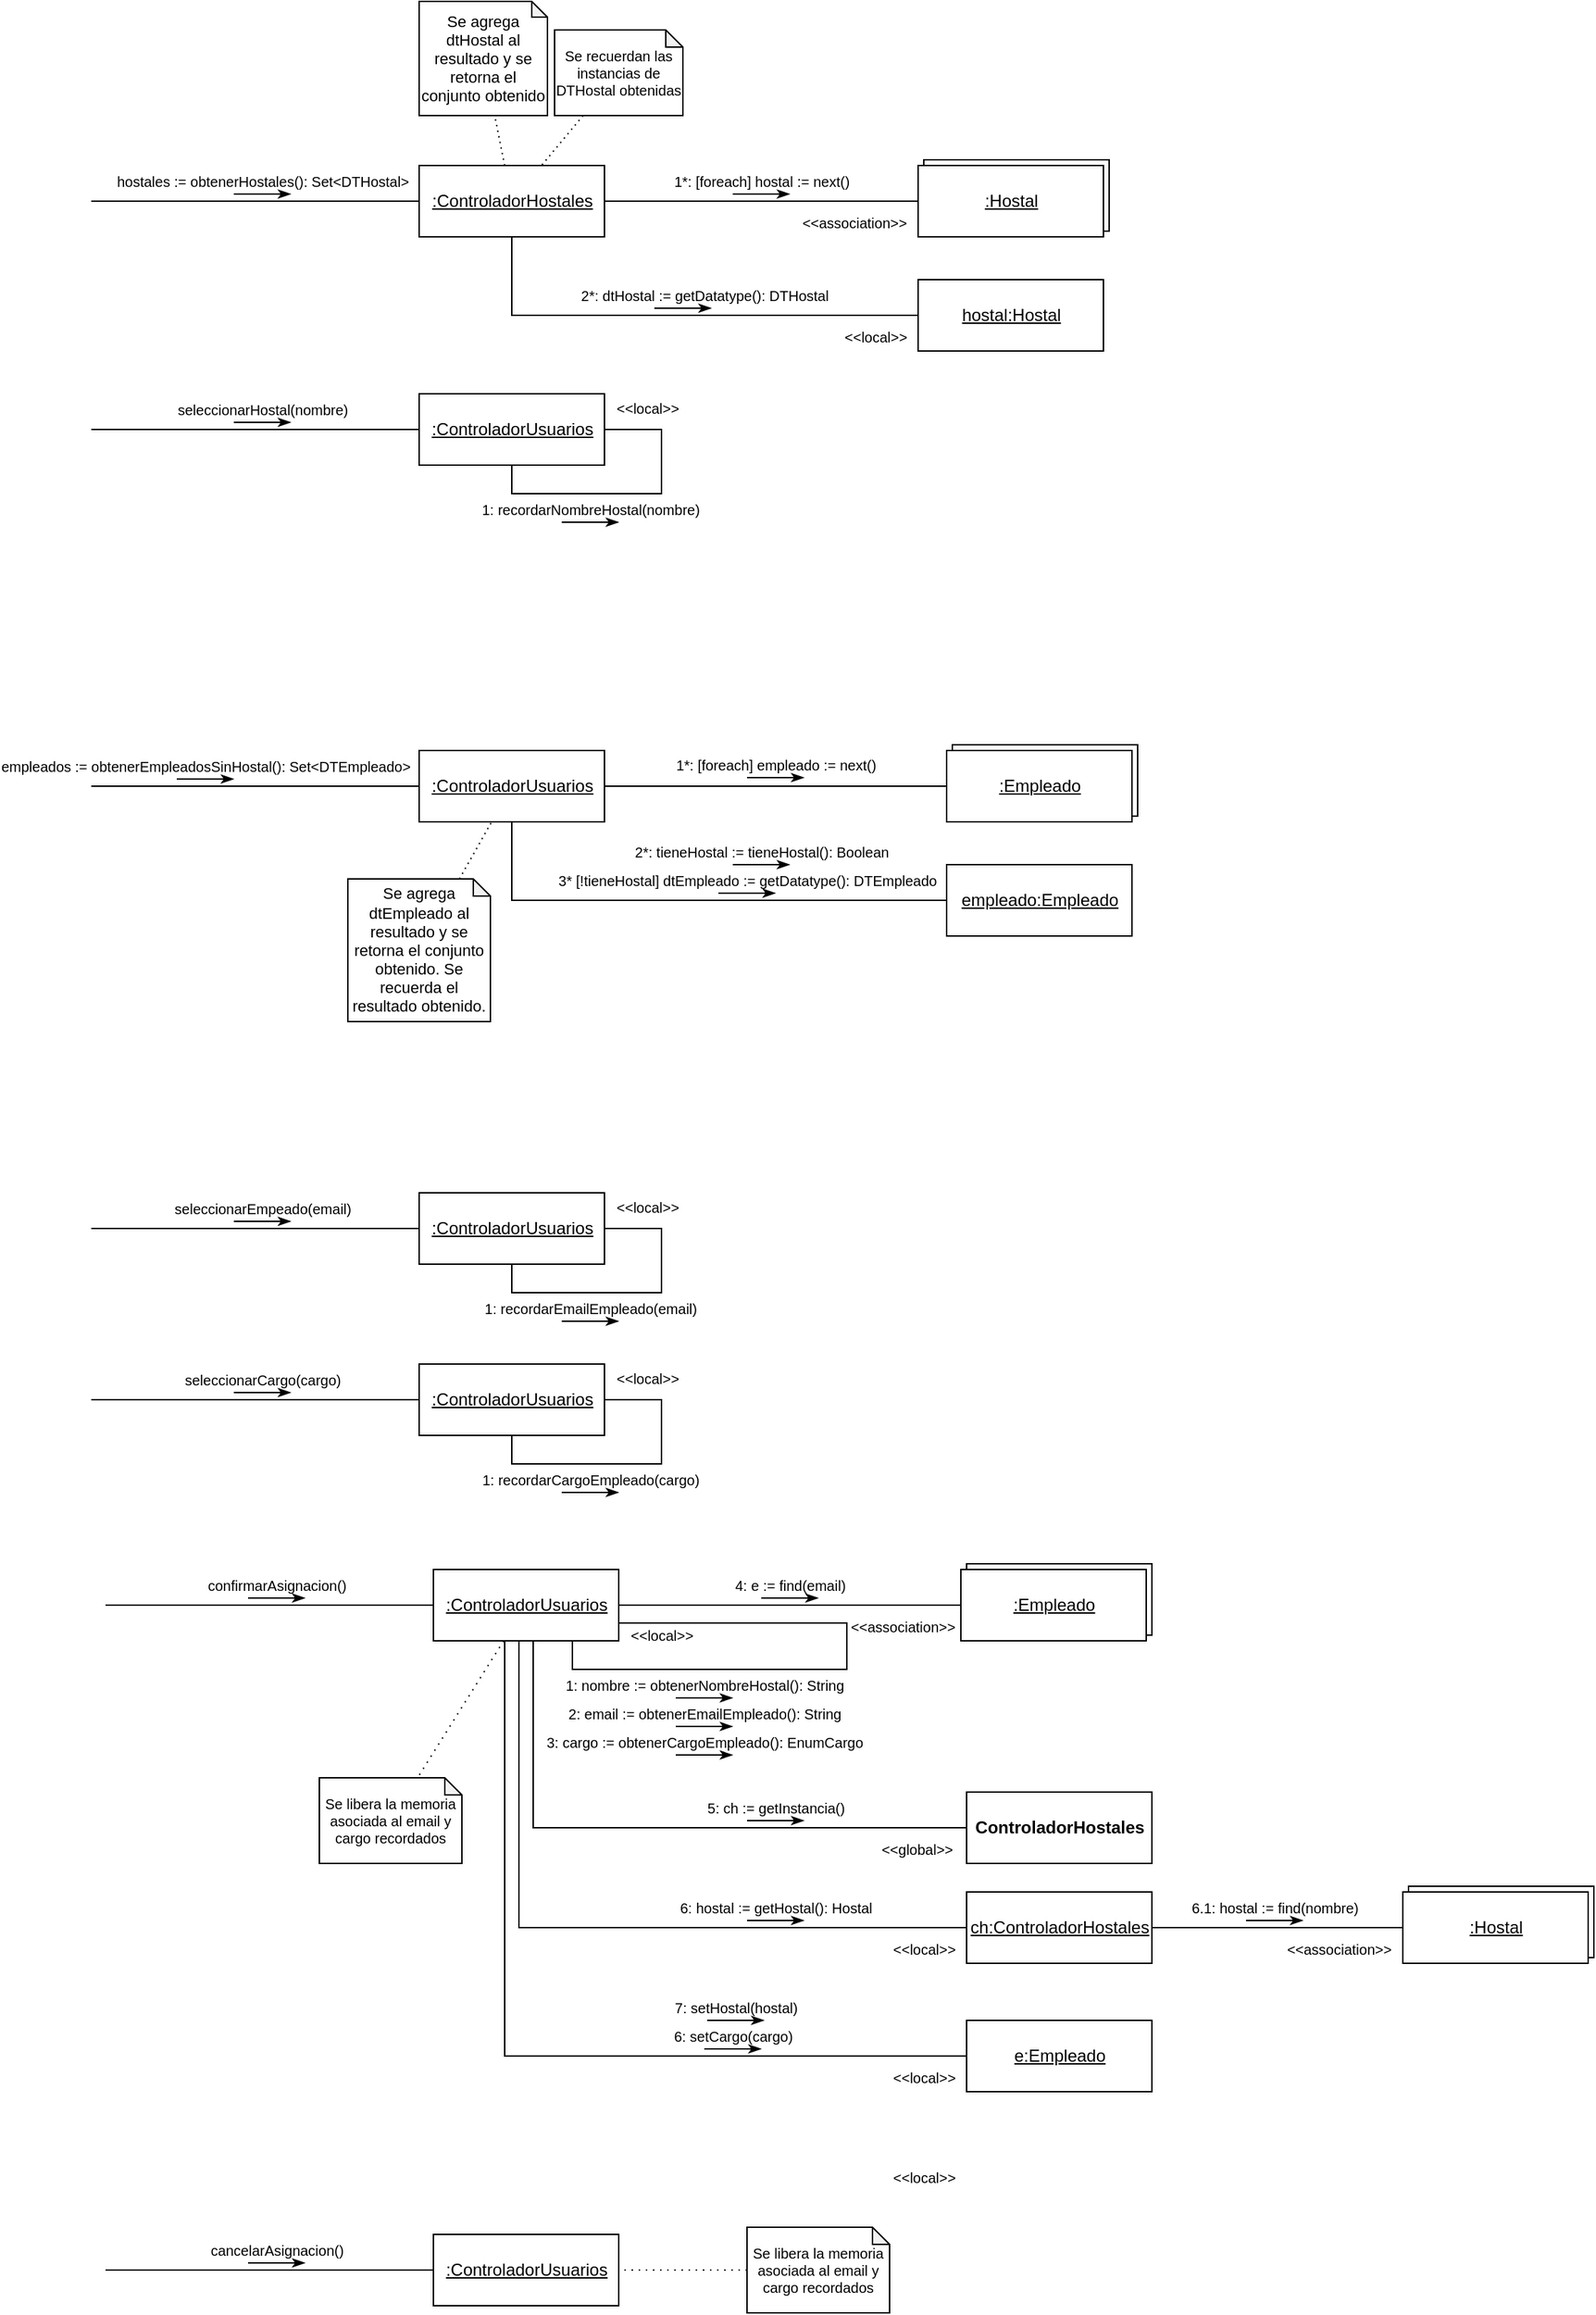<mxfile version="18.1.3" type="device"><diagram id="oQsf8wwivQF9UadMSjpL" name="Page-1"><mxGraphModel dx="1578" dy="517" grid="1" gridSize="10" guides="1" tooltips="1" connect="1" arrows="1" fold="1" page="1" pageScale="1" pageWidth="850" pageHeight="1100" math="0" shadow="0"><root><mxCell id="0"/><mxCell id="1" parent="0"/><mxCell id="ekTM3oNk_eyjhgRvfAN_-8" style="edgeStyle=orthogonalEdgeStyle;rounded=0;orthogonalLoop=1;jettySize=auto;html=1;endArrow=none;endFill=0;" edge="1" parent="1" source="-eOO-M-qJf6BYImXhRCl-1" target="ekTM3oNk_eyjhgRvfAN_-7"><mxGeometry relative="1" as="geometry"/></mxCell><mxCell id="ekTM3oNk_eyjhgRvfAN_-9" style="edgeStyle=orthogonalEdgeStyle;rounded=0;orthogonalLoop=1;jettySize=auto;html=1;endArrow=none;endFill=0;" edge="1" parent="1" source="-eOO-M-qJf6BYImXhRCl-1" target="ekTM3oNk_eyjhgRvfAN_-4"><mxGeometry relative="1" as="geometry"><Array as="points"><mxPoint x="305" y="225"/></Array></mxGeometry></mxCell><mxCell id="-eOO-M-qJf6BYImXhRCl-1" value=":ControladorHostales" style="html=1;fontStyle=4" parent="1" vertex="1"><mxGeometry x="240" y="120" width="130" height="50" as="geometry"/></mxCell><mxCell id="-eOO-M-qJf6BYImXhRCl-6" value="" style="endArrow=none;html=1;rounded=0;entryX=0;entryY=0.5;entryDx=0;entryDy=0;" parent="1" target="-eOO-M-qJf6BYImXhRCl-1" edge="1"><mxGeometry width="50" height="50" relative="1" as="geometry"><mxPoint x="10" y="145" as="sourcePoint"/><mxPoint x="220" y="150" as="targetPoint"/></mxGeometry></mxCell><mxCell id="-eOO-M-qJf6BYImXhRCl-7" value="hostales := obtenerHostales(): Set&amp;lt;DTHostal&amp;gt;" style="html=1;verticalAlign=bottom;endArrow=classicThin;rounded=0;fontSize=10;labelBackgroundColor=none;endFill=1;" parent="1" edge="1"><mxGeometry width="80" relative="1" as="geometry"><mxPoint x="110" y="140" as="sourcePoint"/><mxPoint x="150" y="140" as="targetPoint"/><mxPoint as="offset"/></mxGeometry></mxCell><mxCell id="-eOO-M-qJf6BYImXhRCl-20" value=":ControladorUsuarios" style="html=1;fontStyle=4" parent="1" vertex="1"><mxGeometry x="240" y="280" width="130" height="50" as="geometry"/></mxCell><mxCell id="-eOO-M-qJf6BYImXhRCl-21" value="" style="endArrow=none;html=1;rounded=0;entryX=0;entryY=0.5;entryDx=0;entryDy=0;" parent="1" target="-eOO-M-qJf6BYImXhRCl-20" edge="1"><mxGeometry width="50" height="50" relative="1" as="geometry"><mxPoint x="10" y="305" as="sourcePoint"/><mxPoint x="240" y="320" as="targetPoint"/></mxGeometry></mxCell><mxCell id="-eOO-M-qJf6BYImXhRCl-22" value="seleccionarHostal(nombre)" style="html=1;verticalAlign=bottom;endArrow=classicThin;rounded=0;fontSize=10;labelBackgroundColor=none;endFill=1;" parent="1" edge="1"><mxGeometry width="80" relative="1" as="geometry"><mxPoint x="110" y="300" as="sourcePoint"/><mxPoint x="150" y="300" as="targetPoint"/><mxPoint as="offset"/></mxGeometry></mxCell><mxCell id="-eOO-M-qJf6BYImXhRCl-28" style="edgeStyle=orthogonalEdgeStyle;rounded=0;orthogonalLoop=1;jettySize=auto;html=1;exitX=1;exitY=0.5;exitDx=0;exitDy=0;entryX=0.5;entryY=1;entryDx=0;entryDy=0;endArrow=none;endFill=0;" parent="1" source="-eOO-M-qJf6BYImXhRCl-20" target="-eOO-M-qJf6BYImXhRCl-20" edge="1"><mxGeometry relative="1" as="geometry"><Array as="points"><mxPoint x="410" y="305"/><mxPoint x="410" y="350"/><mxPoint x="305" y="350"/></Array></mxGeometry></mxCell><mxCell id="-eOO-M-qJf6BYImXhRCl-30" value="1: recordarNombreHostal(nombre)" style="html=1;verticalAlign=bottom;endArrow=classicThin;rounded=0;fontSize=10;labelBackgroundColor=none;endFill=1;" parent="1" edge="1"><mxGeometry width="80" relative="1" as="geometry"><mxPoint x="340" y="370" as="sourcePoint"/><mxPoint x="380" y="370" as="targetPoint"/><mxPoint as="offset"/></mxGeometry></mxCell><mxCell id="-eOO-M-qJf6BYImXhRCl-31" value="" style="endArrow=none;dashed=1;html=1;dashPattern=1 3;strokeWidth=1;rounded=0;" parent="1" source="-eOO-M-qJf6BYImXhRCl-32" target="-eOO-M-qJf6BYImXhRCl-1" edge="1"><mxGeometry width="50" height="50" relative="1" as="geometry"><mxPoint x="430" y="230" as="sourcePoint"/><mxPoint x="450" y="180" as="targetPoint"/></mxGeometry></mxCell><mxCell id="-eOO-M-qJf6BYImXhRCl-32" value="Se recuerdan las instancias de DTHostal obtenidas" style="shape=note;whiteSpace=wrap;html=1;backgroundOutline=1;darkOpacity=0.05;size=12;fontSize=10;" parent="1" vertex="1"><mxGeometry x="335" y="25" width="90" height="60" as="geometry"/></mxCell><mxCell id="ekTM3oNk_eyjhgRvfAN_-18" style="edgeStyle=orthogonalEdgeStyle;rounded=0;orthogonalLoop=1;jettySize=auto;html=1;endArrow=none;endFill=0;" edge="1" parent="1" source="-eOO-M-qJf6BYImXhRCl-33" target="ekTM3oNk_eyjhgRvfAN_-17"><mxGeometry relative="1" as="geometry"/></mxCell><mxCell id="ekTM3oNk_eyjhgRvfAN_-22" style="edgeStyle=orthogonalEdgeStyle;rounded=0;orthogonalLoop=1;jettySize=auto;html=1;endArrow=none;endFill=0;" edge="1" parent="1" source="-eOO-M-qJf6BYImXhRCl-33" target="ekTM3oNk_eyjhgRvfAN_-21"><mxGeometry relative="1" as="geometry"><Array as="points"><mxPoint x="305" y="635"/></Array></mxGeometry></mxCell><mxCell id="-eOO-M-qJf6BYImXhRCl-33" value=":ControladorUsuarios" style="html=1;fontStyle=4" parent="1" vertex="1"><mxGeometry x="240" y="530" width="130" height="50" as="geometry"/></mxCell><mxCell id="-eOO-M-qJf6BYImXhRCl-34" value="" style="endArrow=none;html=1;rounded=0;entryX=0;entryY=0.5;entryDx=0;entryDy=0;" parent="1" target="-eOO-M-qJf6BYImXhRCl-33" edge="1"><mxGeometry width="50" height="50" relative="1" as="geometry"><mxPoint x="10" y="555" as="sourcePoint"/><mxPoint x="230.0" y="554.58" as="targetPoint"/></mxGeometry></mxCell><mxCell id="-eOO-M-qJf6BYImXhRCl-35" value="empleados := obtenerEmpleadosSinHostal(): Set&amp;lt;DTEmpleado&amp;gt;" style="html=1;verticalAlign=bottom;endArrow=classicThin;rounded=0;fontSize=10;labelBackgroundColor=none;endFill=1;" parent="1" edge="1"><mxGeometry width="80" relative="1" as="geometry"><mxPoint x="70" y="550" as="sourcePoint"/><mxPoint x="110" y="550" as="targetPoint"/><mxPoint as="offset"/></mxGeometry></mxCell><mxCell id="-eOO-M-qJf6BYImXhRCl-53" value="&lt;span style=&quot;font-size: 11px;&quot;&gt;Se agrega dtEmpleado al resultado y se retorna el conjunto obtenido. Se recuerda el resultado obtenido.&lt;/span&gt;" style="shape=note;whiteSpace=wrap;html=1;backgroundOutline=1;darkOpacity=0.05;size=12;fontSize=10;" parent="1" vertex="1"><mxGeometry x="190" y="620" width="100" height="100" as="geometry"/></mxCell><mxCell id="-eOO-M-qJf6BYImXhRCl-54" value="" style="endArrow=none;dashed=1;html=1;dashPattern=1 3;strokeWidth=1;rounded=0;" parent="1" source="-eOO-M-qJf6BYImXhRCl-53" target="-eOO-M-qJf6BYImXhRCl-33" edge="1"><mxGeometry width="50" height="50" relative="1" as="geometry"><mxPoint x="165" y="370" as="sourcePoint"/><mxPoint x="280" y="430" as="targetPoint"/></mxGeometry></mxCell><mxCell id="-eOO-M-qJf6BYImXhRCl-58" value=":ControladorUsuarios" style="html=1;fontStyle=4" parent="1" vertex="1"><mxGeometry x="240" y="840" width="130" height="50" as="geometry"/></mxCell><mxCell id="-eOO-M-qJf6BYImXhRCl-59" value="" style="endArrow=none;html=1;rounded=0;entryX=0;entryY=0.5;entryDx=0;entryDy=0;" parent="1" target="-eOO-M-qJf6BYImXhRCl-58" edge="1"><mxGeometry width="50" height="50" relative="1" as="geometry"><mxPoint x="10" y="865" as="sourcePoint"/><mxPoint x="240" y="880" as="targetPoint"/></mxGeometry></mxCell><mxCell id="-eOO-M-qJf6BYImXhRCl-60" value="seleccionarEmpeado(email)" style="html=1;verticalAlign=bottom;endArrow=classicThin;rounded=0;fontSize=10;labelBackgroundColor=none;endFill=1;" parent="1" edge="1"><mxGeometry width="80" relative="1" as="geometry"><mxPoint x="110" y="860" as="sourcePoint"/><mxPoint x="150" y="860" as="targetPoint"/><mxPoint as="offset"/></mxGeometry></mxCell><mxCell id="-eOO-M-qJf6BYImXhRCl-61" style="edgeStyle=orthogonalEdgeStyle;rounded=0;orthogonalLoop=1;jettySize=auto;html=1;exitX=1;exitY=0.5;exitDx=0;exitDy=0;entryX=0.5;entryY=1;entryDx=0;entryDy=0;endArrow=none;endFill=0;" parent="1" source="-eOO-M-qJf6BYImXhRCl-58" target="-eOO-M-qJf6BYImXhRCl-58" edge="1"><mxGeometry relative="1" as="geometry"><Array as="points"><mxPoint x="410" y="865"/><mxPoint x="410" y="910"/><mxPoint x="305" y="910"/></Array></mxGeometry></mxCell><mxCell id="-eOO-M-qJf6BYImXhRCl-62" value="1: recordarEmailEmpleado(email)" style="html=1;verticalAlign=bottom;endArrow=classicThin;rounded=0;fontSize=10;labelBackgroundColor=none;endFill=1;" parent="1" edge="1"><mxGeometry width="80" relative="1" as="geometry"><mxPoint x="340" y="930" as="sourcePoint"/><mxPoint x="380" y="930" as="targetPoint"/><mxPoint as="offset"/></mxGeometry></mxCell><mxCell id="-eOO-M-qJf6BYImXhRCl-64" value=":ControladorUsuarios" style="html=1;fontStyle=4" parent="1" vertex="1"><mxGeometry x="240" y="960" width="130" height="50" as="geometry"/></mxCell><mxCell id="-eOO-M-qJf6BYImXhRCl-65" value="" style="endArrow=none;html=1;rounded=0;entryX=0;entryY=0.5;entryDx=0;entryDy=0;" parent="1" target="-eOO-M-qJf6BYImXhRCl-64" edge="1"><mxGeometry width="50" height="50" relative="1" as="geometry"><mxPoint x="10" y="985" as="sourcePoint"/><mxPoint x="240" y="1000" as="targetPoint"/></mxGeometry></mxCell><mxCell id="-eOO-M-qJf6BYImXhRCl-66" value="seleccionarCargo(cargo)" style="html=1;verticalAlign=bottom;endArrow=classicThin;rounded=0;fontSize=10;labelBackgroundColor=none;endFill=1;" parent="1" edge="1"><mxGeometry width="80" relative="1" as="geometry"><mxPoint x="110" y="980" as="sourcePoint"/><mxPoint x="150" y="980" as="targetPoint"/><mxPoint as="offset"/></mxGeometry></mxCell><mxCell id="-eOO-M-qJf6BYImXhRCl-67" style="edgeStyle=orthogonalEdgeStyle;rounded=0;orthogonalLoop=1;jettySize=auto;html=1;exitX=1;exitY=0.5;exitDx=0;exitDy=0;entryX=0.5;entryY=1;entryDx=0;entryDy=0;endArrow=none;endFill=0;" parent="1" source="-eOO-M-qJf6BYImXhRCl-64" target="-eOO-M-qJf6BYImXhRCl-64" edge="1"><mxGeometry relative="1" as="geometry"><Array as="points"><mxPoint x="410" y="985"/><mxPoint x="410" y="1030"/><mxPoint x="305" y="1030"/></Array></mxGeometry></mxCell><mxCell id="-eOO-M-qJf6BYImXhRCl-68" value="1: recordarCargoEmpleado(cargo)" style="html=1;verticalAlign=bottom;endArrow=classicThin;rounded=0;fontSize=10;labelBackgroundColor=none;endFill=1;" parent="1" edge="1"><mxGeometry width="80" relative="1" as="geometry"><mxPoint x="340" y="1050" as="sourcePoint"/><mxPoint x="380" y="1050" as="targetPoint"/><mxPoint as="offset"/></mxGeometry></mxCell><mxCell id="-eOO-M-qJf6BYImXhRCl-82" style="edgeStyle=orthogonalEdgeStyle;rounded=0;orthogonalLoop=1;jettySize=auto;html=1;exitX=1;exitY=0.5;exitDx=0;exitDy=0;fontSize=10;endArrow=none;endFill=0;strokeWidth=1;entryX=0;entryY=0.5;entryDx=0;entryDy=0;" parent="1" source="-eOO-M-qJf6BYImXhRCl-71" target="-eOO-M-qJf6BYImXhRCl-80" edge="1"><mxGeometry relative="1" as="geometry"><mxPoint x="560" y="1104" as="targetPoint"/></mxGeometry></mxCell><mxCell id="-eOO-M-qJf6BYImXhRCl-85" style="edgeStyle=orthogonalEdgeStyle;rounded=0;orthogonalLoop=1;jettySize=auto;html=1;exitX=0.5;exitY=1;exitDx=0;exitDy=0;entryX=0;entryY=0.5;entryDx=0;entryDy=0;fontSize=10;endArrow=none;endFill=0;strokeWidth=1;" parent="1" source="-eOO-M-qJf6BYImXhRCl-71" target="-eOO-M-qJf6BYImXhRCl-83" edge="1"><mxGeometry relative="1" as="geometry"><Array as="points"><mxPoint x="300" y="1154"/><mxPoint x="300" y="1445"/></Array></mxGeometry></mxCell><mxCell id="ekTM3oNk_eyjhgRvfAN_-27" style="edgeStyle=orthogonalEdgeStyle;rounded=0;orthogonalLoop=1;jettySize=auto;html=1;endArrow=none;endFill=0;" edge="1" parent="1" source="-eOO-M-qJf6BYImXhRCl-71" target="ekTM3oNk_eyjhgRvfAN_-26"><mxGeometry relative="1" as="geometry"><Array as="points"><mxPoint x="320" y="1285"/></Array></mxGeometry></mxCell><mxCell id="ekTM3oNk_eyjhgRvfAN_-32" style="edgeStyle=orthogonalEdgeStyle;rounded=0;orthogonalLoop=1;jettySize=auto;html=1;endArrow=none;endFill=0;" edge="1" parent="1" source="-eOO-M-qJf6BYImXhRCl-71" target="ekTM3oNk_eyjhgRvfAN_-31"><mxGeometry relative="1" as="geometry"><Array as="points"><mxPoint x="310" y="1355"/></Array></mxGeometry></mxCell><mxCell id="-eOO-M-qJf6BYImXhRCl-71" value=":ControladorUsuarios" style="html=1;fontStyle=4" parent="1" vertex="1"><mxGeometry x="250" y="1104" width="130" height="50" as="geometry"/></mxCell><mxCell id="-eOO-M-qJf6BYImXhRCl-72" value="" style="endArrow=none;html=1;rounded=0;entryX=0;entryY=0.5;entryDx=0;entryDy=0;" parent="1" target="-eOO-M-qJf6BYImXhRCl-71" edge="1"><mxGeometry width="50" height="50" relative="1" as="geometry"><mxPoint x="20" y="1129" as="sourcePoint"/><mxPoint x="250" y="1144" as="targetPoint"/></mxGeometry></mxCell><mxCell id="-eOO-M-qJf6BYImXhRCl-73" value="confirmarAsignacion()" style="html=1;verticalAlign=bottom;endArrow=classicThin;rounded=0;fontSize=10;labelBackgroundColor=none;endFill=1;" parent="1" edge="1"><mxGeometry width="80" relative="1" as="geometry"><mxPoint x="120" y="1124" as="sourcePoint"/><mxPoint x="160" y="1124" as="targetPoint"/><mxPoint as="offset"/></mxGeometry></mxCell><mxCell id="-eOO-M-qJf6BYImXhRCl-75" value="1: nombre := obtenerNombreHostal(): String" style="html=1;verticalAlign=bottom;endArrow=classicThin;rounded=0;fontSize=10;labelBackgroundColor=none;endFill=1;" parent="1" edge="1"><mxGeometry width="80" relative="1" as="geometry"><mxPoint x="420" y="1194" as="sourcePoint"/><mxPoint x="460" y="1194" as="targetPoint"/><mxPoint as="offset"/></mxGeometry></mxCell><mxCell id="-eOO-M-qJf6BYImXhRCl-76" value="2: email := obtenerEmailEmpleado(): String" style="html=1;verticalAlign=bottom;endArrow=classicThin;rounded=0;fontSize=10;labelBackgroundColor=none;endFill=1;" parent="1" edge="1"><mxGeometry width="80" relative="1" as="geometry"><mxPoint x="420" y="1214" as="sourcePoint"/><mxPoint x="460" y="1214" as="targetPoint"/><mxPoint as="offset"/></mxGeometry></mxCell><mxCell id="-eOO-M-qJf6BYImXhRCl-77" value="3: cargo := obtenerCargoEmpleado(): EnumCargo" style="html=1;verticalAlign=bottom;endArrow=classicThin;rounded=0;fontSize=10;labelBackgroundColor=none;endFill=1;" parent="1" edge="1"><mxGeometry width="80" relative="1" as="geometry"><mxPoint x="420" y="1234" as="sourcePoint"/><mxPoint x="460" y="1234" as="targetPoint"/><mxPoint as="offset"/></mxGeometry></mxCell><mxCell id="-eOO-M-qJf6BYImXhRCl-78" value="" style="group" parent="1" vertex="1" connectable="0"><mxGeometry x="620" y="1100" width="134" height="54" as="geometry"/></mxCell><mxCell id="-eOO-M-qJf6BYImXhRCl-79" value="" style="html=1;fontStyle=4" parent="-eOO-M-qJf6BYImXhRCl-78" vertex="1"><mxGeometry x="4" width="130" height="50" as="geometry"/></mxCell><mxCell id="-eOO-M-qJf6BYImXhRCl-80" value=":Empleado" style="html=1;fontStyle=4" parent="-eOO-M-qJf6BYImXhRCl-78" vertex="1"><mxGeometry y="4" width="130" height="50" as="geometry"/></mxCell><mxCell id="-eOO-M-qJf6BYImXhRCl-81" style="edgeStyle=orthogonalEdgeStyle;rounded=0;orthogonalLoop=1;jettySize=auto;html=1;exitX=0.75;exitY=1;exitDx=0;exitDy=0;entryX=1;entryY=0.75;entryDx=0;entryDy=0;fontSize=10;endArrow=none;endFill=0;strokeWidth=1;" parent="1" source="-eOO-M-qJf6BYImXhRCl-71" target="-eOO-M-qJf6BYImXhRCl-71" edge="1"><mxGeometry relative="1" as="geometry"><Array as="points"><mxPoint x="348" y="1174"/><mxPoint x="540" y="1174"/><mxPoint x="540" y="1142"/></Array></mxGeometry></mxCell><mxCell id="-eOO-M-qJf6BYImXhRCl-83" value="e:Empleado" style="html=1;fontStyle=4" parent="1" vertex="1"><mxGeometry x="624" y="1420" width="130" height="50" as="geometry"/></mxCell><mxCell id="-eOO-M-qJf6BYImXhRCl-84" value="4: e := find(email)" style="html=1;verticalAlign=bottom;endArrow=classicThin;rounded=0;fontSize=10;labelBackgroundColor=none;endFill=1;" parent="1" edge="1"><mxGeometry width="80" relative="1" as="geometry"><mxPoint x="480" y="1124" as="sourcePoint"/><mxPoint x="520" y="1124" as="targetPoint"/><mxPoint as="offset"/></mxGeometry></mxCell><mxCell id="-eOO-M-qJf6BYImXhRCl-86" value="6: setCargo(cargo)" style="html=1;verticalAlign=bottom;endArrow=classicThin;rounded=0;fontSize=10;labelBackgroundColor=none;endFill=1;" parent="1" edge="1"><mxGeometry width="80" relative="1" as="geometry"><mxPoint x="440" y="1440" as="sourcePoint"/><mxPoint x="480" y="1440" as="targetPoint"/><mxPoint as="offset"/></mxGeometry></mxCell><mxCell id="-eOO-M-qJf6BYImXhRCl-87" value="7: setHostal(hostal)" style="html=1;verticalAlign=bottom;endArrow=classicThin;rounded=0;fontSize=10;labelBackgroundColor=none;endFill=1;" parent="1" edge="1"><mxGeometry width="80" relative="1" as="geometry"><mxPoint x="442" y="1420" as="sourcePoint"/><mxPoint x="482" y="1420" as="targetPoint"/><mxPoint as="offset"/></mxGeometry></mxCell><mxCell id="-eOO-M-qJf6BYImXhRCl-89" value=":ControladorUsuarios" style="html=1;fontStyle=4" parent="1" vertex="1"><mxGeometry x="250" y="1570" width="130" height="50" as="geometry"/></mxCell><mxCell id="-eOO-M-qJf6BYImXhRCl-90" value="" style="endArrow=none;html=1;rounded=0;entryX=0;entryY=0.5;entryDx=0;entryDy=0;" parent="1" target="-eOO-M-qJf6BYImXhRCl-89" edge="1"><mxGeometry width="50" height="50" relative="1" as="geometry"><mxPoint x="20" y="1595" as="sourcePoint"/><mxPoint x="250" y="1610" as="targetPoint"/></mxGeometry></mxCell><mxCell id="-eOO-M-qJf6BYImXhRCl-91" value="cancelarAsignacion()" style="html=1;verticalAlign=bottom;endArrow=classicThin;rounded=0;fontSize=10;labelBackgroundColor=none;endFill=1;" parent="1" edge="1"><mxGeometry width="80" relative="1" as="geometry"><mxPoint x="120" y="1590" as="sourcePoint"/><mxPoint x="160" y="1590" as="targetPoint"/><mxPoint as="offset"/></mxGeometry></mxCell><mxCell id="FpaA44hxfiAtbYZSEU1z-2" style="edgeStyle=orthogonalEdgeStyle;rounded=0;orthogonalLoop=1;jettySize=auto;html=1;exitX=0;exitY=0.5;exitDx=0;exitDy=0;exitPerimeter=0;entryX=1;entryY=0.5;entryDx=0;entryDy=0;endArrow=none;endFill=0;dashed=1;strokeWidth=1;dashPattern=1 4;" parent="1" source="FpaA44hxfiAtbYZSEU1z-1" target="-eOO-M-qJf6BYImXhRCl-89" edge="1"><mxGeometry relative="1" as="geometry"/></mxCell><mxCell id="FpaA44hxfiAtbYZSEU1z-1" value="Se libera la memoria asociada al email y cargo recordados" style="shape=note;whiteSpace=wrap;html=1;backgroundOutline=1;darkOpacity=0.05;size=12;fontSize=10;" parent="1" vertex="1"><mxGeometry x="470" y="1565" width="100" height="60" as="geometry"/></mxCell><mxCell id="FpaA44hxfiAtbYZSEU1z-10" value="&amp;lt;&amp;lt;local&amp;gt;&amp;gt;" style="text;html=1;align=center;verticalAlign=middle;resizable=0;points=[];autosize=1;strokeColor=none;fillColor=none;fontSize=10;" parent="1" vertex="1"><mxGeometry x="370" y="280" width="60" height="20" as="geometry"/></mxCell><mxCell id="FpaA44hxfiAtbYZSEU1z-14" value="&amp;lt;&amp;lt;local&amp;gt;&amp;gt;" style="text;html=1;align=center;verticalAlign=middle;resizable=0;points=[];autosize=1;strokeColor=none;fillColor=none;fontSize=10;" parent="1" vertex="1"><mxGeometry x="370" y="840" width="60" height="20" as="geometry"/></mxCell><mxCell id="FpaA44hxfiAtbYZSEU1z-15" value="&amp;lt;&amp;lt;local&amp;gt;&amp;gt;" style="text;html=1;align=center;verticalAlign=middle;resizable=0;points=[];autosize=1;strokeColor=none;fillColor=none;fontSize=10;" parent="1" vertex="1"><mxGeometry x="370" y="960" width="60" height="20" as="geometry"/></mxCell><mxCell id="FpaA44hxfiAtbYZSEU1z-16" value="&amp;lt;&amp;lt;association&amp;gt;&amp;gt;" style="text;html=1;align=center;verticalAlign=middle;resizable=0;points=[];autosize=1;strokeColor=none;fillColor=none;fontSize=10;" parent="1" vertex="1"><mxGeometry x="534" y="1134" width="90" height="20" as="geometry"/></mxCell><mxCell id="FpaA44hxfiAtbYZSEU1z-17" value="&amp;lt;&amp;lt;local&amp;gt;&amp;gt;" style="text;html=1;align=center;verticalAlign=middle;resizable=0;points=[];autosize=1;strokeColor=none;fillColor=none;fontSize=10;" parent="1" vertex="1"><mxGeometry x="380" y="1140" width="60" height="20" as="geometry"/></mxCell><mxCell id="FpaA44hxfiAtbYZSEU1z-18" value="&amp;lt;&amp;lt;local&amp;gt;&amp;gt;" style="text;html=1;align=center;verticalAlign=middle;resizable=0;points=[];autosize=1;strokeColor=none;fillColor=none;fontSize=10;" parent="1" vertex="1"><mxGeometry x="564" y="1520" width="60" height="20" as="geometry"/></mxCell><mxCell id="g1UV9DtwCUMClyXbrYrE-3" value="" style="endArrow=none;dashed=1;html=1;dashPattern=1 3;strokeWidth=1;rounded=0;" parent="1" source="-eOO-M-qJf6BYImXhRCl-1" target="ekTM3oNk_eyjhgRvfAN_-12" edge="1"><mxGeometry width="50" height="50" relative="1" as="geometry"><mxPoint x="387.5" y="70" as="sourcePoint"/><mxPoint x="287.439" y="85" as="targetPoint"/></mxGeometry></mxCell><mxCell id="ekTM3oNk_eyjhgRvfAN_-4" value="hostal:Hostal" style="html=1;fontStyle=4" vertex="1" parent="1"><mxGeometry x="590" y="200" width="130" height="50" as="geometry"/></mxCell><mxCell id="ekTM3oNk_eyjhgRvfAN_-5" value="" style="group" vertex="1" connectable="0" parent="1"><mxGeometry x="590" y="116" width="134" height="54" as="geometry"/></mxCell><mxCell id="ekTM3oNk_eyjhgRvfAN_-6" value="" style="html=1;fontStyle=4" vertex="1" parent="ekTM3oNk_eyjhgRvfAN_-5"><mxGeometry x="4" width="130" height="50" as="geometry"/></mxCell><mxCell id="ekTM3oNk_eyjhgRvfAN_-7" value=":Hostal" style="html=1;fontStyle=4" vertex="1" parent="ekTM3oNk_eyjhgRvfAN_-5"><mxGeometry y="4" width="130" height="50" as="geometry"/></mxCell><mxCell id="ekTM3oNk_eyjhgRvfAN_-10" value="1*: [foreach] hostal := next()" style="html=1;verticalAlign=bottom;endArrow=classicThin;rounded=0;fontSize=10;labelBackgroundColor=none;endFill=1;" edge="1" parent="1"><mxGeometry width="80" relative="1" as="geometry"><mxPoint x="460.0" y="140" as="sourcePoint"/><mxPoint x="500.0" y="140" as="targetPoint"/><mxPoint as="offset"/></mxGeometry></mxCell><mxCell id="ekTM3oNk_eyjhgRvfAN_-11" value="2*: dtHostal := getDatatype(): DTHostal" style="html=1;verticalAlign=bottom;endArrow=classicThin;rounded=0;fontSize=10;labelBackgroundColor=none;endFill=1;" edge="1" parent="1"><mxGeometry x="0.75" width="80" relative="1" as="geometry"><mxPoint x="405" y="220" as="sourcePoint"/><mxPoint x="445" y="220" as="targetPoint"/><mxPoint as="offset"/></mxGeometry></mxCell><mxCell id="ekTM3oNk_eyjhgRvfAN_-12" value="Se agrega dtHostal al resultado y se retorna el conjunto obtenido" style="shape=note;whiteSpace=wrap;html=1;backgroundOutline=1;darkOpacity=0.05;size=11;fontSize=11;" vertex="1" parent="1"><mxGeometry x="240" y="5" width="90" height="80" as="geometry"/></mxCell><mxCell id="ekTM3oNk_eyjhgRvfAN_-13" value="&amp;lt;&amp;lt;local&amp;gt;&amp;gt;" style="text;html=1;align=center;verticalAlign=middle;resizable=0;points=[];autosize=1;strokeColor=none;fillColor=none;fontSize=10;" vertex="1" parent="1"><mxGeometry x="530" y="230" width="60" height="20" as="geometry"/></mxCell><mxCell id="ekTM3oNk_eyjhgRvfAN_-14" value="&amp;lt;&amp;lt;association&amp;gt;&amp;gt;" style="text;html=1;align=center;verticalAlign=middle;resizable=0;points=[];autosize=1;strokeColor=none;fillColor=none;fontSize=10;" vertex="1" parent="1"><mxGeometry x="500" y="150" width="90" height="20" as="geometry"/></mxCell><mxCell id="ekTM3oNk_eyjhgRvfAN_-15" value="" style="group;fontStyle=1" vertex="1" connectable="0" parent="1"><mxGeometry x="610" y="526" width="134" height="54" as="geometry"/></mxCell><mxCell id="ekTM3oNk_eyjhgRvfAN_-16" value="" style="html=1;fontStyle=4" vertex="1" parent="ekTM3oNk_eyjhgRvfAN_-15"><mxGeometry x="4" width="130" height="50" as="geometry"/></mxCell><mxCell id="ekTM3oNk_eyjhgRvfAN_-17" value=":Empleado" style="html=1;fontStyle=4" vertex="1" parent="ekTM3oNk_eyjhgRvfAN_-15"><mxGeometry y="4" width="130" height="50" as="geometry"/></mxCell><mxCell id="ekTM3oNk_eyjhgRvfAN_-19" value="1*: [foreach] empleado := next()" style="html=1;verticalAlign=bottom;endArrow=classicThin;rounded=0;fontSize=10;labelBackgroundColor=none;endFill=1;" edge="1" parent="1"><mxGeometry width="80" relative="1" as="geometry"><mxPoint x="470" y="549" as="sourcePoint"/><mxPoint x="510" y="549" as="targetPoint"/><mxPoint as="offset"/></mxGeometry></mxCell><mxCell id="ekTM3oNk_eyjhgRvfAN_-21" value="empleado:Empleado" style="html=1;fontStyle=4" vertex="1" parent="1"><mxGeometry x="610" y="610" width="130" height="50" as="geometry"/></mxCell><mxCell id="ekTM3oNk_eyjhgRvfAN_-23" value="2*: tieneHostal := tieneHostal(): Boolean" style="html=1;verticalAlign=bottom;endArrow=classicThin;rounded=0;fontSize=10;labelBackgroundColor=none;endFill=1;" edge="1" parent="1"><mxGeometry width="80" relative="1" as="geometry"><mxPoint x="460.0" y="610.0" as="sourcePoint"/><mxPoint x="500.0" y="610.0" as="targetPoint"/><mxPoint as="offset"/></mxGeometry></mxCell><mxCell id="ekTM3oNk_eyjhgRvfAN_-25" value="3* [!tieneHostal] dtEmpleado := getDatatype(): DTEmpleado" style="html=1;verticalAlign=bottom;endArrow=classicThin;rounded=0;fontSize=10;labelBackgroundColor=none;endFill=1;" edge="1" parent="1"><mxGeometry width="80" relative="1" as="geometry"><mxPoint x="450.0" y="630" as="sourcePoint"/><mxPoint x="490.0" y="630" as="targetPoint"/><mxPoint as="offset"/></mxGeometry></mxCell><mxCell id="ekTM3oNk_eyjhgRvfAN_-26" value="ControladorHostales" style="html=1;fontStyle=1" vertex="1" parent="1"><mxGeometry x="624" y="1260" width="130" height="50" as="geometry"/></mxCell><mxCell id="ekTM3oNk_eyjhgRvfAN_-28" value="5: ch := getInstancia()" style="html=1;verticalAlign=bottom;endArrow=classicThin;rounded=0;fontSize=10;labelBackgroundColor=none;endFill=1;" edge="1" parent="1"><mxGeometry width="80" relative="1" as="geometry"><mxPoint x="470" y="1280" as="sourcePoint"/><mxPoint x="510" y="1280" as="targetPoint"/><mxPoint as="offset"/></mxGeometry></mxCell><mxCell id="ekTM3oNk_eyjhgRvfAN_-37" style="edgeStyle=orthogonalEdgeStyle;rounded=0;orthogonalLoop=1;jettySize=auto;html=1;endArrow=none;endFill=0;" edge="1" parent="1" source="ekTM3oNk_eyjhgRvfAN_-31" target="ekTM3oNk_eyjhgRvfAN_-36"><mxGeometry relative="1" as="geometry"/></mxCell><mxCell id="ekTM3oNk_eyjhgRvfAN_-31" value="ch:ControladorHostales" style="html=1;fontStyle=4" vertex="1" parent="1"><mxGeometry x="624" y="1330" width="130" height="50" as="geometry"/></mxCell><mxCell id="ekTM3oNk_eyjhgRvfAN_-33" value="6: hostal := getHostal(): Hostal" style="html=1;verticalAlign=bottom;endArrow=classicThin;rounded=0;fontSize=10;labelBackgroundColor=none;endFill=1;" edge="1" parent="1"><mxGeometry width="80" relative="1" as="geometry"><mxPoint x="470" y="1350" as="sourcePoint"/><mxPoint x="510" y="1350" as="targetPoint"/><mxPoint as="offset"/></mxGeometry></mxCell><mxCell id="ekTM3oNk_eyjhgRvfAN_-34" value="" style="group" vertex="1" connectable="0" parent="1"><mxGeometry x="930" y="1326" width="134" height="54" as="geometry"/></mxCell><mxCell id="ekTM3oNk_eyjhgRvfAN_-35" value="" style="html=1;fontStyle=4" vertex="1" parent="ekTM3oNk_eyjhgRvfAN_-34"><mxGeometry x="4" width="130" height="50" as="geometry"/></mxCell><mxCell id="ekTM3oNk_eyjhgRvfAN_-36" value=":Hostal" style="html=1;fontStyle=4" vertex="1" parent="ekTM3oNk_eyjhgRvfAN_-34"><mxGeometry y="4" width="130" height="50" as="geometry"/></mxCell><mxCell id="ekTM3oNk_eyjhgRvfAN_-38" value="6.1: hostal := find(nombre)" style="html=1;verticalAlign=bottom;endArrow=classicThin;rounded=0;fontSize=10;labelBackgroundColor=none;endFill=1;" edge="1" parent="1"><mxGeometry width="80" relative="1" as="geometry"><mxPoint x="820" y="1350" as="sourcePoint"/><mxPoint x="860" y="1350" as="targetPoint"/><mxPoint as="offset"/></mxGeometry></mxCell><mxCell id="ekTM3oNk_eyjhgRvfAN_-40" value="&amp;lt;&amp;lt;association&amp;gt;&amp;gt;" style="text;html=1;align=center;verticalAlign=middle;resizable=0;points=[];autosize=1;strokeColor=none;fillColor=none;fontSize=10;" vertex="1" parent="1"><mxGeometry x="840" y="1360" width="90" height="20" as="geometry"/></mxCell><mxCell id="ekTM3oNk_eyjhgRvfAN_-41" value="&amp;lt;&amp;lt;global&amp;gt;&amp;gt;" style="text;html=1;align=center;verticalAlign=middle;resizable=0;points=[];autosize=1;strokeColor=none;fillColor=none;fontSize=10;" vertex="1" parent="1"><mxGeometry x="554" y="1290" width="70" height="20" as="geometry"/></mxCell><mxCell id="ekTM3oNk_eyjhgRvfAN_-44" value="&amp;lt;&amp;lt;local&amp;gt;&amp;gt;" style="text;html=1;align=center;verticalAlign=middle;resizable=0;points=[];autosize=1;strokeColor=none;fillColor=none;fontSize=10;" vertex="1" parent="1"><mxGeometry x="564" y="1360" width="60" height="20" as="geometry"/></mxCell><mxCell id="ekTM3oNk_eyjhgRvfAN_-45" value="&amp;lt;&amp;lt;local&amp;gt;&amp;gt;" style="text;html=1;align=center;verticalAlign=middle;resizable=0;points=[];autosize=1;strokeColor=none;fillColor=none;fontSize=10;" vertex="1" parent="1"><mxGeometry x="564" y="1450" width="60" height="20" as="geometry"/></mxCell><mxCell id="ekTM3oNk_eyjhgRvfAN_-46" value="Se libera la memoria asociada al email y cargo recordados" style="shape=note;whiteSpace=wrap;html=1;backgroundOutline=1;darkOpacity=0.05;size=12;fontSize=10;" vertex="1" parent="1"><mxGeometry x="170" y="1250" width="100" height="60" as="geometry"/></mxCell><mxCell id="ekTM3oNk_eyjhgRvfAN_-47" style="rounded=0;orthogonalLoop=1;jettySize=auto;html=1;endArrow=none;endFill=0;dashed=1;strokeWidth=1;dashPattern=1 4;" edge="1" parent="1" source="-eOO-M-qJf6BYImXhRCl-71" target="ekTM3oNk_eyjhgRvfAN_-46"><mxGeometry relative="1" as="geometry"><mxPoint x="280" y="1220" as="sourcePoint"/><mxPoint x="190" y="1220" as="targetPoint"/></mxGeometry></mxCell></root></mxGraphModel></diagram></mxfile>